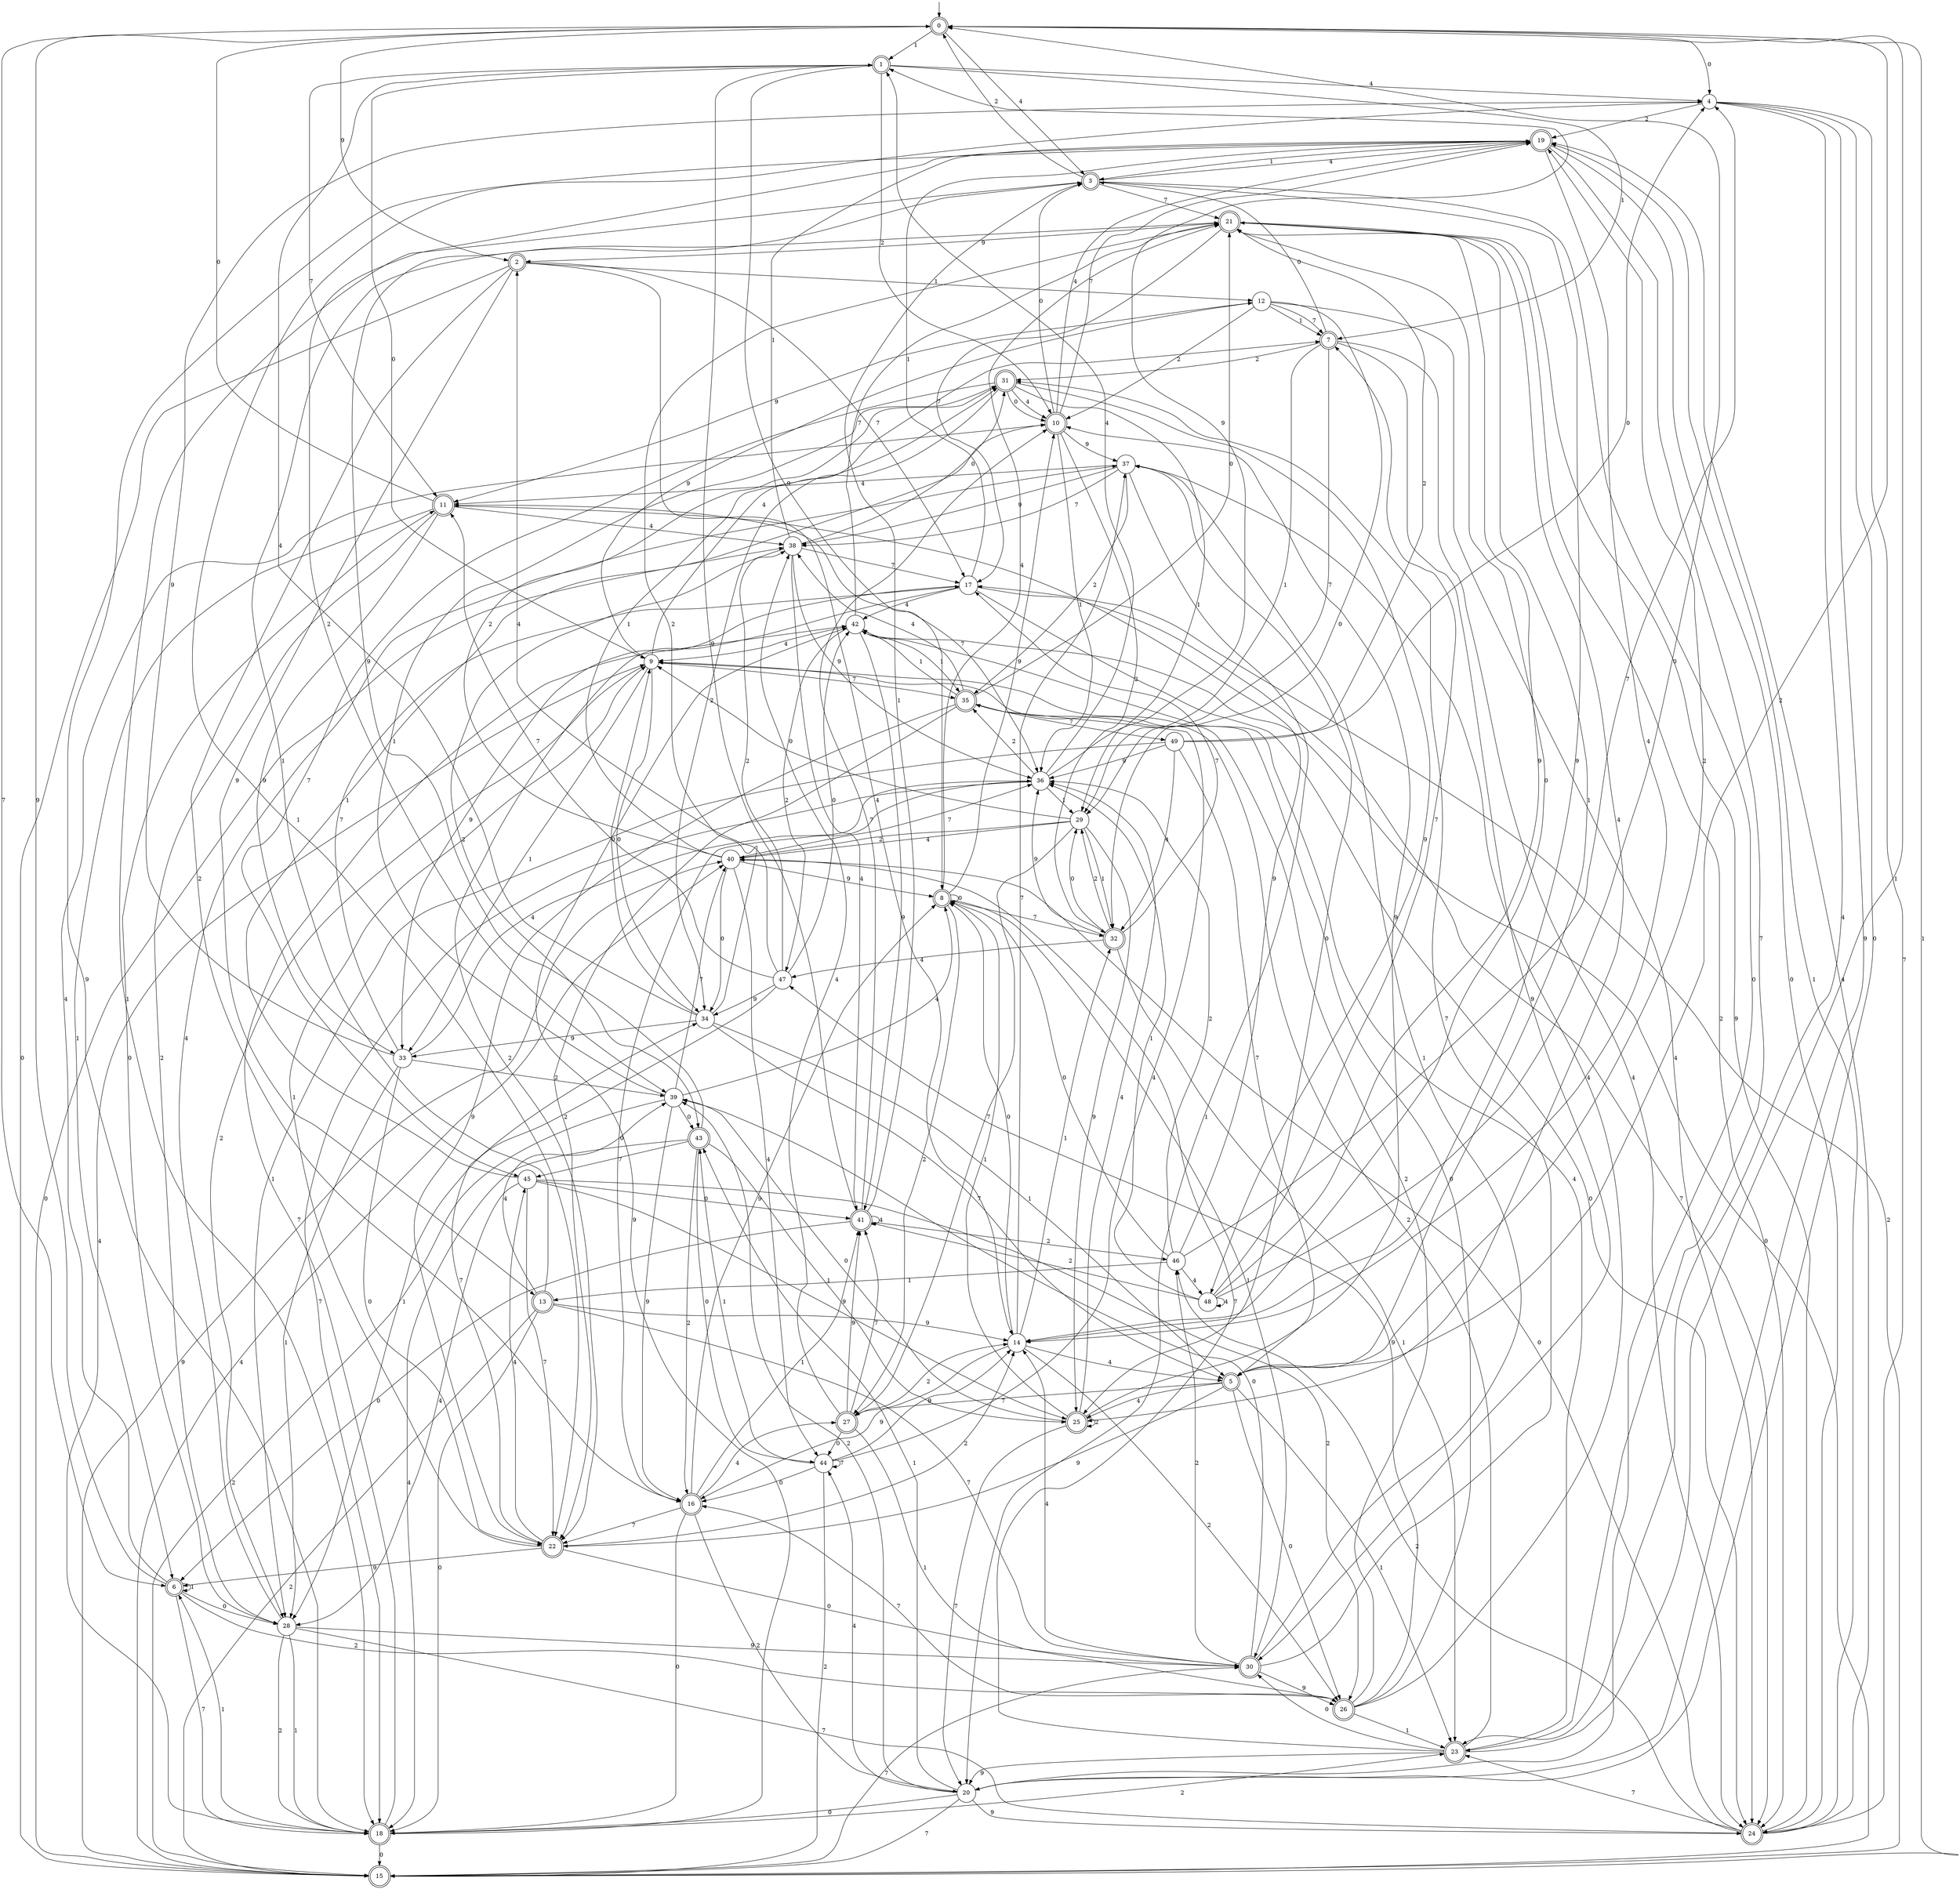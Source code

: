 digraph g {

	s0 [shape="doublecircle" label="0"];
	s1 [shape="doublecircle" label="1"];
	s2 [shape="doublecircle" label="2"];
	s3 [shape="doublecircle" label="3"];
	s4 [shape="circle" label="4"];
	s5 [shape="doublecircle" label="5"];
	s6 [shape="doublecircle" label="6"];
	s7 [shape="doublecircle" label="7"];
	s8 [shape="doublecircle" label="8"];
	s9 [shape="circle" label="9"];
	s10 [shape="doublecircle" label="10"];
	s11 [shape="doublecircle" label="11"];
	s12 [shape="circle" label="12"];
	s13 [shape="doublecircle" label="13"];
	s14 [shape="circle" label="14"];
	s15 [shape="doublecircle" label="15"];
	s16 [shape="doublecircle" label="16"];
	s17 [shape="circle" label="17"];
	s18 [shape="doublecircle" label="18"];
	s19 [shape="doublecircle" label="19"];
	s20 [shape="circle" label="20"];
	s21 [shape="doublecircle" label="21"];
	s22 [shape="doublecircle" label="22"];
	s23 [shape="doublecircle" label="23"];
	s24 [shape="doublecircle" label="24"];
	s25 [shape="doublecircle" label="25"];
	s26 [shape="doublecircle" label="26"];
	s27 [shape="doublecircle" label="27"];
	s28 [shape="circle" label="28"];
	s29 [shape="circle" label="29"];
	s30 [shape="doublecircle" label="30"];
	s31 [shape="doublecircle" label="31"];
	s32 [shape="doublecircle" label="32"];
	s33 [shape="circle" label="33"];
	s34 [shape="circle" label="34"];
	s35 [shape="doublecircle" label="35"];
	s36 [shape="circle" label="36"];
	s37 [shape="circle" label="37"];
	s38 [shape="circle" label="38"];
	s39 [shape="circle" label="39"];
	s40 [shape="circle" label="40"];
	s41 [shape="doublecircle" label="41"];
	s42 [shape="circle" label="42"];
	s43 [shape="doublecircle" label="43"];
	s44 [shape="circle" label="44"];
	s45 [shape="circle" label="45"];
	s46 [shape="circle" label="46"];
	s47 [shape="circle" label="47"];
	s48 [shape="circle" label="48"];
	s49 [shape="circle" label="49"];
	s0 -> s1 [label="1"];
	s0 -> s2 [label="9"];
	s0 -> s3 [label="4"];
	s0 -> s4 [label="0"];
	s0 -> s5 [label="2"];
	s0 -> s6 [label="7"];
	s1 -> s7 [label="1"];
	s1 -> s8 [label="9"];
	s1 -> s4 [label="4"];
	s1 -> s9 [label="0"];
	s1 -> s10 [label="2"];
	s1 -> s11 [label="7"];
	s2 -> s12 [label="1"];
	s2 -> s13 [label="9"];
	s2 -> s14 [label="4"];
	s2 -> s15 [label="0"];
	s2 -> s16 [label="2"];
	s2 -> s17 [label="7"];
	s3 -> s18 [label="1"];
	s3 -> s14 [label="9"];
	s3 -> s19 [label="4"];
	s3 -> s20 [label="0"];
	s3 -> s0 [label="2"];
	s3 -> s21 [label="7"];
	s4 -> s22 [label="1"];
	s4 -> s20 [label="9"];
	s4 -> s23 [label="4"];
	s4 -> s20 [label="0"];
	s4 -> s19 [label="2"];
	s4 -> s24 [label="7"];
	s5 -> s23 [label="1"];
	s5 -> s22 [label="9"];
	s5 -> s25 [label="4"];
	s5 -> s26 [label="0"];
	s5 -> s19 [label="2"];
	s5 -> s27 [label="7"];
	s6 -> s6 [label="1"];
	s6 -> s0 [label="9"];
	s6 -> s10 [label="4"];
	s6 -> s28 [label="0"];
	s6 -> s26 [label="2"];
	s6 -> s18 [label="7"];
	s7 -> s29 [label="1"];
	s7 -> s30 [label="9"];
	s7 -> s24 [label="4"];
	s7 -> s3 [label="0"];
	s7 -> s31 [label="2"];
	s7 -> s29 [label="7"];
	s8 -> s30 [label="1"];
	s8 -> s10 [label="9"];
	s8 -> s21 [label="4"];
	s8 -> s8 [label="0"];
	s8 -> s27 [label="2"];
	s8 -> s32 [label="7"];
	s9 -> s33 [label="1"];
	s9 -> s12 [label="9"];
	s9 -> s7 [label="4"];
	s9 -> s34 [label="0"];
	s9 -> s28 [label="2"];
	s9 -> s35 [label="7"];
	s10 -> s36 [label="1"];
	s10 -> s37 [label="9"];
	s10 -> s19 [label="4"];
	s10 -> s3 [label="0"];
	s10 -> s32 [label="2"];
	s10 -> s19 [label="7"];
	s11 -> s6 [label="1"];
	s11 -> s33 [label="9"];
	s11 -> s38 [label="4"];
	s11 -> s0 [label="0"];
	s11 -> s28 [label="2"];
	s11 -> s36 [label="7"];
	s12 -> s7 [label="1"];
	s12 -> s11 [label="9"];
	s12 -> s24 [label="4"];
	s12 -> s32 [label="0"];
	s12 -> s10 [label="2"];
	s12 -> s7 [label="7"];
	s13 -> s21 [label="1"];
	s13 -> s14 [label="9"];
	s13 -> s39 [label="4"];
	s13 -> s18 [label="0"];
	s13 -> s15 [label="2"];
	s13 -> s30 [label="7"];
	s14 -> s32 [label="1"];
	s14 -> s16 [label="9"];
	s14 -> s5 [label="4"];
	s14 -> s8 [label="0"];
	s14 -> s26 [label="2"];
	s14 -> s37 [label="7"];
	s15 -> s0 [label="1"];
	s15 -> s40 [label="9"];
	s15 -> s40 [label="4"];
	s15 -> s38 [label="0"];
	s15 -> s17 [label="2"];
	s15 -> s30 [label="7"];
	s16 -> s41 [label="1"];
	s16 -> s8 [label="9"];
	s16 -> s27 [label="4"];
	s16 -> s18 [label="0"];
	s16 -> s20 [label="2"];
	s16 -> s22 [label="7"];
	s17 -> s19 [label="1"];
	s17 -> s33 [label="9"];
	s17 -> s42 [label="4"];
	s17 -> s24 [label="0"];
	s17 -> s22 [label="2"];
	s17 -> s24 [label="7"];
	s18 -> s6 [label="1"];
	s18 -> s42 [label="9"];
	s18 -> s9 [label="4"];
	s18 -> s15 [label="0"];
	s18 -> s23 [label="2"];
	s18 -> s42 [label="7"];
	s19 -> s3 [label="1"];
	s19 -> s18 [label="9"];
	s19 -> s14 [label="4"];
	s19 -> s24 [label="0"];
	s19 -> s39 [label="2"];
	s19 -> s23 [label="7"];
	s20 -> s43 [label="1"];
	s20 -> s24 [label="9"];
	s20 -> s44 [label="4"];
	s20 -> s18 [label="0"];
	s20 -> s39 [label="2"];
	s20 -> s15 [label="7"];
	s21 -> s5 [label="1"];
	s21 -> s2 [label="9"];
	s21 -> s25 [label="4"];
	s21 -> s14 [label="0"];
	s21 -> s24 [label="2"];
	s21 -> s17 [label="7"];
	s22 -> s9 [label="1"];
	s22 -> s6 [label="9"];
	s22 -> s45 [label="4"];
	s22 -> s30 [label="0"];
	s22 -> s14 [label="2"];
	s22 -> s34 [label="7"];
	s23 -> s0 [label="1"];
	s23 -> s20 [label="9"];
	s23 -> s42 [label="4"];
	s23 -> s30 [label="0"];
	s23 -> s35 [label="2"];
	s23 -> s40 [label="7"];
	s24 -> s19 [label="1"];
	s24 -> s21 [label="9"];
	s24 -> s19 [label="4"];
	s24 -> s40 [label="0"];
	s24 -> s46 [label="2"];
	s24 -> s23 [label="7"];
	s25 -> s8 [label="1"];
	s25 -> s10 [label="9"];
	s25 -> s36 [label="4"];
	s25 -> s39 [label="0"];
	s25 -> s25 [label="2"];
	s25 -> s20 [label="7"];
	s26 -> s23 [label="1"];
	s26 -> s47 [label="9"];
	s26 -> s37 [label="4"];
	s26 -> s9 [label="0"];
	s26 -> s9 [label="2"];
	s26 -> s16 [label="7"];
	s27 -> s26 [label="1"];
	s27 -> s41 [label="9"];
	s27 -> s38 [label="4"];
	s27 -> s44 [label="0"];
	s27 -> s14 [label="2"];
	s27 -> s41 [label="7"];
	s28 -> s18 [label="1"];
	s28 -> s30 [label="9"];
	s28 -> s37 [label="4"];
	s28 -> s11 [label="0"];
	s28 -> s18 [label="2"];
	s28 -> s24 [label="7"];
	s29 -> s32 [label="1"];
	s29 -> s25 [label="9"];
	s29 -> s40 [label="4"];
	s29 -> s9 [label="0"];
	s29 -> s40 [label="2"];
	s29 -> s27 [label="7"];
	s30 -> s37 [label="1"];
	s30 -> s26 [label="9"];
	s30 -> s14 [label="4"];
	s30 -> s39 [label="0"];
	s30 -> s46 [label="2"];
	s30 -> s31 [label="7"];
	s31 -> s29 [label="1"];
	s31 -> s48 [label="9"];
	s31 -> s10 [label="4"];
	s31 -> s10 [label="0"];
	s31 -> s34 [label="2"];
	s31 -> s45 [label="7"];
	s32 -> s23 [label="1"];
	s32 -> s36 [label="9"];
	s32 -> s47 [label="4"];
	s32 -> s29 [label="0"];
	s32 -> s29 [label="2"];
	s32 -> s17 [label="7"];
	s33 -> s28 [label="1"];
	s33 -> s4 [label="9"];
	s33 -> s36 [label="4"];
	s33 -> s22 [label="0"];
	s33 -> s39 [label="2"];
	s33 -> s17 [label="7"];
	s34 -> s5 [label="1"];
	s34 -> s33 [label="9"];
	s34 -> s1 [label="4"];
	s34 -> s9 [label="0"];
	s34 -> s21 [label="2"];
	s34 -> s5 [label="7"];
	s35 -> s42 [label="1"];
	s35 -> s22 [label="9"];
	s35 -> s38 [label="4"];
	s35 -> s21 [label="0"];
	s35 -> s22 [label="2"];
	s35 -> s49 [label="7"];
	s36 -> s29 [label="1"];
	s36 -> s1 [label="9"];
	s36 -> s1 [label="4"];
	s36 -> s16 [label="0"];
	s36 -> s35 [label="2"];
	s36 -> s18 [label="7"];
	s37 -> s20 [label="1"];
	s37 -> s38 [label="9"];
	s37 -> s11 [label="4"];
	s37 -> s25 [label="0"];
	s37 -> s35 [label="2"];
	s37 -> s38 [label="7"];
	s38 -> s19 [label="1"];
	s38 -> s36 [label="9"];
	s38 -> s41 [label="4"];
	s38 -> s31 [label="0"];
	s38 -> s43 [label="2"];
	s38 -> s17 [label="7"];
	s39 -> s31 [label="1"];
	s39 -> s16 [label="9"];
	s39 -> s8 [label="4"];
	s39 -> s43 [label="0"];
	s39 -> s15 [label="2"];
	s39 -> s40 [label="7"];
	s40 -> s31 [label="1"];
	s40 -> s8 [label="9"];
	s40 -> s44 [label="4"];
	s40 -> s34 [label="0"];
	s40 -> s31 [label="2"];
	s40 -> s36 [label="7"];
	s41 -> s3 [label="1"];
	s41 -> s1 [label="9"];
	s41 -> s41 [label="4"];
	s41 -> s6 [label="0"];
	s41 -> s46 [label="2"];
	s41 -> s10 [label="7"];
	s42 -> s35 [label="1"];
	s42 -> s41 [label="9"];
	s42 -> s9 [label="4"];
	s42 -> s15 [label="0"];
	s42 -> s47 [label="2"];
	s42 -> s21 [label="7"];
	s43 -> s25 [label="1"];
	s43 -> s3 [label="9"];
	s43 -> s18 [label="4"];
	s43 -> s44 [label="0"];
	s43 -> s16 [label="2"];
	s43 -> s45 [label="7"];
	s44 -> s43 [label="1"];
	s44 -> s14 [label="9"];
	s44 -> s35 [label="4"];
	s44 -> s16 [label="0"];
	s44 -> s15 [label="2"];
	s44 -> s44 [label="7"];
	s45 -> s10 [label="1"];
	s45 -> s25 [label="9"];
	s45 -> s28 [label="4"];
	s45 -> s41 [label="0"];
	s45 -> s26 [label="2"];
	s45 -> s22 [label="7"];
	s46 -> s13 [label="1"];
	s46 -> s11 [label="9"];
	s46 -> s48 [label="4"];
	s46 -> s8 [label="0"];
	s46 -> s36 [label="2"];
	s46 -> s4 [label="7"];
	s47 -> s28 [label="1"];
	s47 -> s34 [label="9"];
	s47 -> s2 [label="4"];
	s47 -> s42 [label="0"];
	s47 -> s38 [label="2"];
	s47 -> s11 [label="7"];
	s48 -> s36 [label="1"];
	s48 -> s21 [label="9"];
	s48 -> s48 [label="4"];
	s48 -> s0 [label="0"];
	s48 -> s41 [label="2"];
	s48 -> s7 [label="7"];
	s49 -> s28 [label="1"];
	s49 -> s36 [label="9"];
	s49 -> s32 [label="4"];
	s49 -> s4 [label="0"];
	s49 -> s21 [label="2"];
	s49 -> s5 [label="7"];

__start0 [label="" shape="none" width="0" height="0"];
__start0 -> s0;

}
